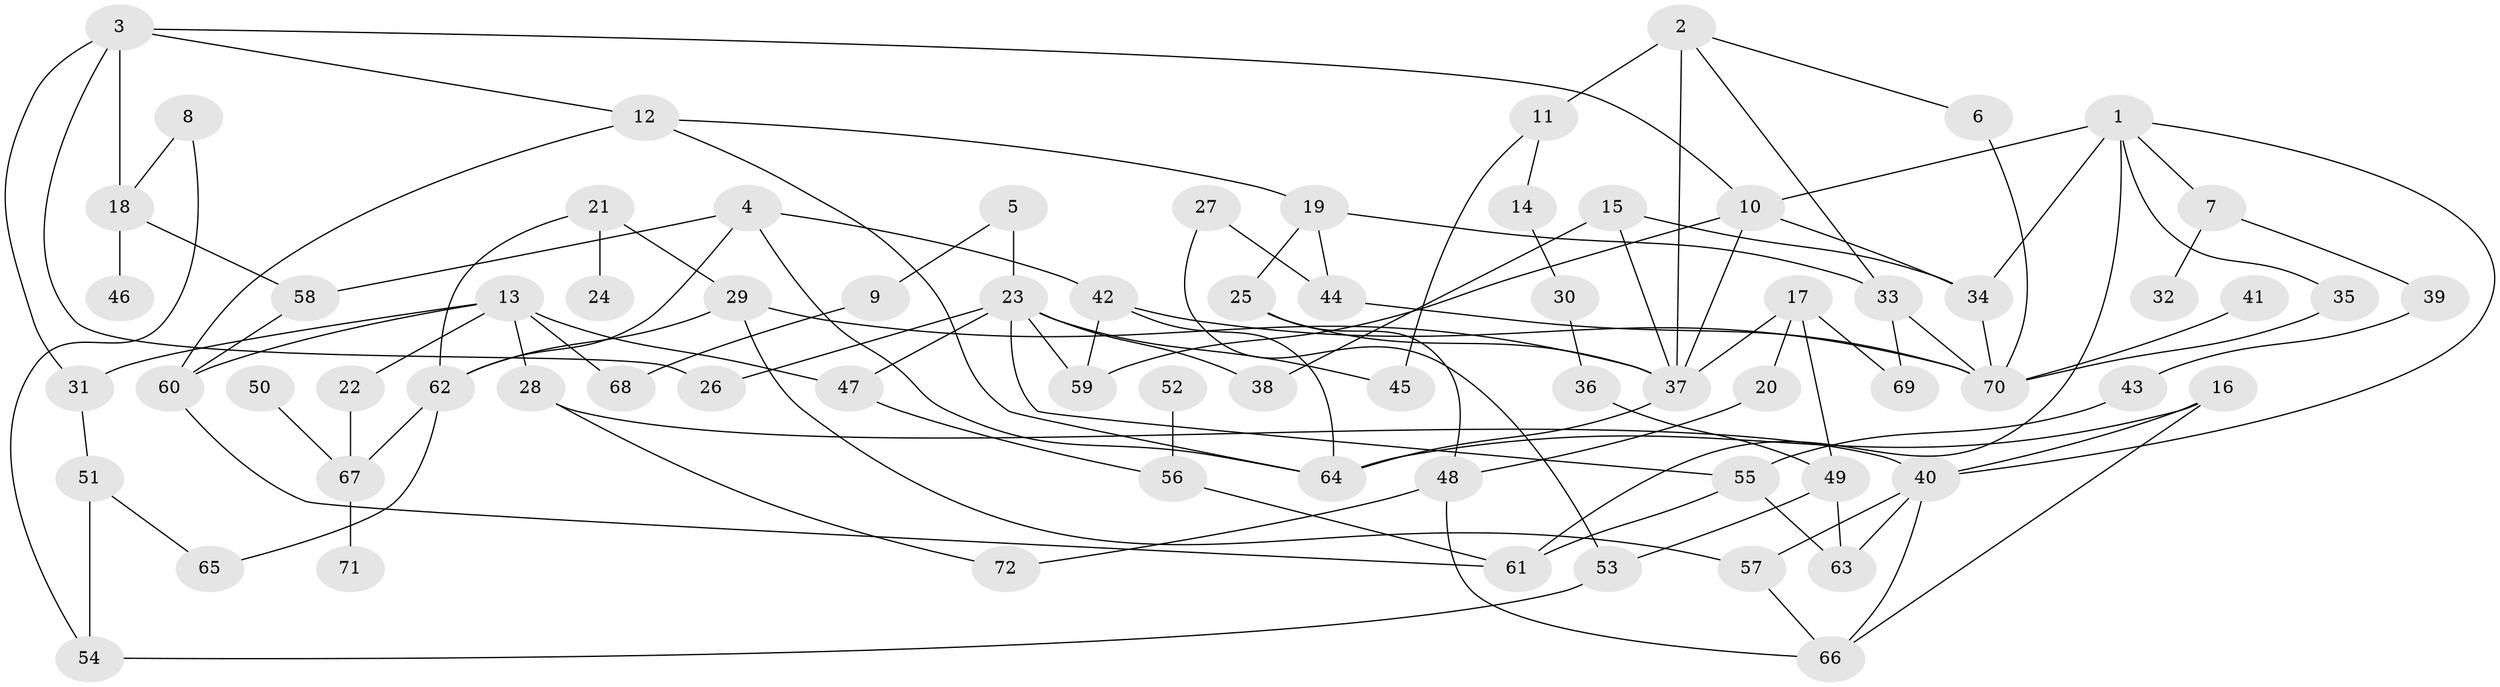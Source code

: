 // original degree distribution, {7: 0.013888888888888888, 4: 0.13194444444444445, 6: 0.020833333333333332, 3: 0.20833333333333334, 5: 0.0625, 8: 0.013888888888888888, 2: 0.3055555555555556, 1: 0.24305555555555555}
// Generated by graph-tools (version 1.1) at 2025/36/03/04/25 23:36:10]
// undirected, 72 vertices, 114 edges
graph export_dot {
  node [color=gray90,style=filled];
  1;
  2;
  3;
  4;
  5;
  6;
  7;
  8;
  9;
  10;
  11;
  12;
  13;
  14;
  15;
  16;
  17;
  18;
  19;
  20;
  21;
  22;
  23;
  24;
  25;
  26;
  27;
  28;
  29;
  30;
  31;
  32;
  33;
  34;
  35;
  36;
  37;
  38;
  39;
  40;
  41;
  42;
  43;
  44;
  45;
  46;
  47;
  48;
  49;
  50;
  51;
  52;
  53;
  54;
  55;
  56;
  57;
  58;
  59;
  60;
  61;
  62;
  63;
  64;
  65;
  66;
  67;
  68;
  69;
  70;
  71;
  72;
  1 -- 7 [weight=1.0];
  1 -- 10 [weight=1.0];
  1 -- 34 [weight=1.0];
  1 -- 35 [weight=1.0];
  1 -- 40 [weight=1.0];
  1 -- 61 [weight=1.0];
  2 -- 6 [weight=1.0];
  2 -- 11 [weight=2.0];
  2 -- 33 [weight=1.0];
  2 -- 37 [weight=1.0];
  3 -- 10 [weight=1.0];
  3 -- 12 [weight=1.0];
  3 -- 18 [weight=1.0];
  3 -- 26 [weight=1.0];
  3 -- 31 [weight=1.0];
  4 -- 42 [weight=1.0];
  4 -- 58 [weight=1.0];
  4 -- 62 [weight=1.0];
  4 -- 64 [weight=1.0];
  5 -- 9 [weight=1.0];
  5 -- 23 [weight=1.0];
  6 -- 70 [weight=1.0];
  7 -- 32 [weight=1.0];
  7 -- 39 [weight=1.0];
  8 -- 18 [weight=1.0];
  8 -- 54 [weight=1.0];
  9 -- 68 [weight=1.0];
  10 -- 34 [weight=1.0];
  10 -- 37 [weight=1.0];
  10 -- 59 [weight=1.0];
  11 -- 14 [weight=1.0];
  11 -- 45 [weight=1.0];
  12 -- 19 [weight=1.0];
  12 -- 60 [weight=1.0];
  12 -- 64 [weight=1.0];
  13 -- 22 [weight=1.0];
  13 -- 28 [weight=1.0];
  13 -- 31 [weight=1.0];
  13 -- 47 [weight=1.0];
  13 -- 60 [weight=1.0];
  13 -- 68 [weight=1.0];
  14 -- 30 [weight=1.0];
  15 -- 34 [weight=1.0];
  15 -- 37 [weight=1.0];
  15 -- 38 [weight=1.0];
  16 -- 40 [weight=1.0];
  16 -- 64 [weight=1.0];
  16 -- 66 [weight=1.0];
  17 -- 20 [weight=1.0];
  17 -- 37 [weight=1.0];
  17 -- 49 [weight=1.0];
  17 -- 69 [weight=1.0];
  18 -- 46 [weight=1.0];
  18 -- 58 [weight=1.0];
  19 -- 25 [weight=1.0];
  19 -- 33 [weight=1.0];
  19 -- 44 [weight=1.0];
  20 -- 48 [weight=1.0];
  21 -- 24 [weight=1.0];
  21 -- 29 [weight=1.0];
  21 -- 62 [weight=1.0];
  22 -- 67 [weight=1.0];
  23 -- 26 [weight=1.0];
  23 -- 38 [weight=1.0];
  23 -- 45 [weight=1.0];
  23 -- 47 [weight=1.0];
  23 -- 55 [weight=1.0];
  23 -- 59 [weight=1.0];
  25 -- 37 [weight=1.0];
  25 -- 48 [weight=1.0];
  27 -- 44 [weight=1.0];
  27 -- 53 [weight=1.0];
  28 -- 40 [weight=1.0];
  28 -- 72 [weight=1.0];
  29 -- 37 [weight=1.0];
  29 -- 57 [weight=1.0];
  29 -- 62 [weight=1.0];
  30 -- 36 [weight=1.0];
  31 -- 51 [weight=1.0];
  33 -- 69 [weight=1.0];
  33 -- 70 [weight=1.0];
  34 -- 70 [weight=1.0];
  35 -- 70 [weight=2.0];
  36 -- 49 [weight=1.0];
  37 -- 64 [weight=1.0];
  39 -- 43 [weight=1.0];
  40 -- 57 [weight=1.0];
  40 -- 63 [weight=1.0];
  40 -- 66 [weight=1.0];
  41 -- 70 [weight=2.0];
  42 -- 59 [weight=1.0];
  42 -- 64 [weight=1.0];
  42 -- 70 [weight=1.0];
  43 -- 55 [weight=1.0];
  44 -- 70 [weight=1.0];
  47 -- 56 [weight=1.0];
  48 -- 66 [weight=1.0];
  48 -- 72 [weight=1.0];
  49 -- 53 [weight=1.0];
  49 -- 63 [weight=1.0];
  50 -- 67 [weight=1.0];
  51 -- 54 [weight=1.0];
  51 -- 65 [weight=1.0];
  52 -- 56 [weight=1.0];
  53 -- 54 [weight=1.0];
  55 -- 61 [weight=1.0];
  55 -- 63 [weight=1.0];
  56 -- 61 [weight=1.0];
  57 -- 66 [weight=1.0];
  58 -- 60 [weight=1.0];
  60 -- 61 [weight=1.0];
  62 -- 65 [weight=1.0];
  62 -- 67 [weight=1.0];
  67 -- 71 [weight=1.0];
}
